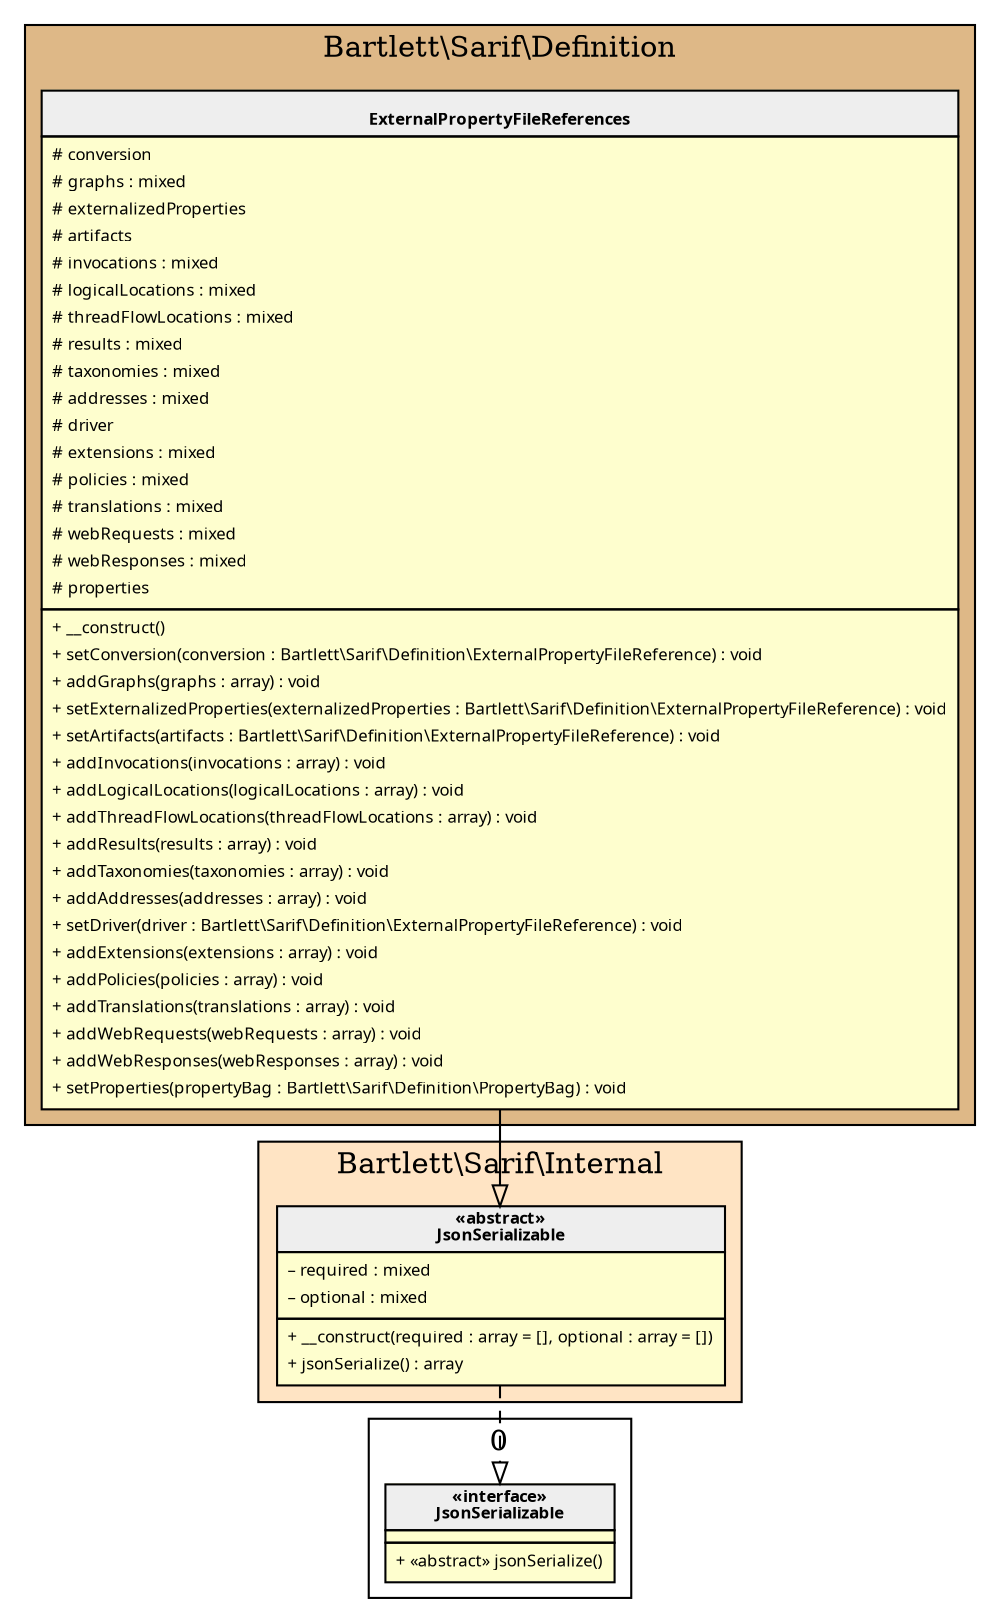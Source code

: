 digraph {
  graph [name="G" overlap="false" rankdir="TB" bgcolor="transparent"]
  node [fontname="Verdana" fontsize=8 shape="none" margin=0 fillcolor="#FEFECE" style="filled"]
  edge [fontname="Verdana" fontsize=8]
  subgraph cluster_0 {
    graph [bgcolor="BurlyWood"]
    label = "Bartlett\\Sarif\\Definition"
    "Bartlett\\Sarif\\Definition\\ExternalPropertyFileReferences" [shape="none" label=<
<table cellspacing="0" border="0" cellborder="1">
    <tr><td bgcolor="#eeeeee"><b><br/>ExternalPropertyFileReferences</b></td></tr>
    <tr><td><table border="0" cellspacing="0" cellpadding="2">
    <tr><td align="left"># conversion</td></tr>
    <tr><td align="left"># graphs : mixed</td></tr>
    <tr><td align="left"># externalizedProperties</td></tr>
    <tr><td align="left"># artifacts</td></tr>
    <tr><td align="left"># invocations : mixed</td></tr>
    <tr><td align="left"># logicalLocations : mixed</td></tr>
    <tr><td align="left"># threadFlowLocations : mixed</td></tr>
    <tr><td align="left"># results : mixed</td></tr>
    <tr><td align="left"># taxonomies : mixed</td></tr>
    <tr><td align="left"># addresses : mixed</td></tr>
    <tr><td align="left"># driver</td></tr>
    <tr><td align="left"># extensions : mixed</td></tr>
    <tr><td align="left"># policies : mixed</td></tr>
    <tr><td align="left"># translations : mixed</td></tr>
    <tr><td align="left"># webRequests : mixed</td></tr>
    <tr><td align="left"># webResponses : mixed</td></tr>
    <tr><td align="left"># properties</td></tr>
</table></td></tr>
    <tr><td><table border="0" cellspacing="0" cellpadding="2">
    <tr><td align="left">+ __construct()</td></tr>
    <tr><td align="left">+ setConversion(conversion : Bartlett\\Sarif\\Definition\\ExternalPropertyFileReference) : void</td></tr>
    <tr><td align="left">+ addGraphs(graphs : array) : void</td></tr>
    <tr><td align="left">+ setExternalizedProperties(externalizedProperties : Bartlett\\Sarif\\Definition\\ExternalPropertyFileReference) : void</td></tr>
    <tr><td align="left">+ setArtifacts(artifacts : Bartlett\\Sarif\\Definition\\ExternalPropertyFileReference) : void</td></tr>
    <tr><td align="left">+ addInvocations(invocations : array) : void</td></tr>
    <tr><td align="left">+ addLogicalLocations(logicalLocations : array) : void</td></tr>
    <tr><td align="left">+ addThreadFlowLocations(threadFlowLocations : array) : void</td></tr>
    <tr><td align="left">+ addResults(results : array) : void</td></tr>
    <tr><td align="left">+ addTaxonomies(taxonomies : array) : void</td></tr>
    <tr><td align="left">+ addAddresses(addresses : array) : void</td></tr>
    <tr><td align="left">+ setDriver(driver : Bartlett\\Sarif\\Definition\\ExternalPropertyFileReference) : void</td></tr>
    <tr><td align="left">+ addExtensions(extensions : array) : void</td></tr>
    <tr><td align="left">+ addPolicies(policies : array) : void</td></tr>
    <tr><td align="left">+ addTranslations(translations : array) : void</td></tr>
    <tr><td align="left">+ addWebRequests(webRequests : array) : void</td></tr>
    <tr><td align="left">+ addWebResponses(webResponses : array) : void</td></tr>
    <tr><td align="left">+ setProperties(propertyBag : Bartlett\\Sarif\\Definition\\PropertyBag) : void</td></tr>
</table></td></tr>
</table>>]
  }
  subgraph cluster_1 {
    graph [bgcolor="Bisque"]
    label = "Bartlett\\Sarif\\Internal"
    "Bartlett\\Sarif\\Internal\\JsonSerializable" [shape="none" label=<
<table cellspacing="0" border="0" cellborder="1">
    <tr><td bgcolor="#eeeeee"><b>«abstract»<br/>JsonSerializable</b></td></tr>
    <tr><td><table border="0" cellspacing="0" cellpadding="2">
    <tr><td align="left">– required : mixed</td></tr>
    <tr><td align="left">– optional : mixed</td></tr>
</table></td></tr>
    <tr><td><table border="0" cellspacing="0" cellpadding="2">
    <tr><td align="left">+ __construct(required : array = [], optional : array = [])</td></tr>
    <tr><td align="left">+ jsonSerialize() : array</td></tr>
</table></td></tr>
</table>>]
  }
  subgraph cluster_2 {
    label = 0
    "JsonSerializable" [shape="none" label=<
<table cellspacing="0" border="0" cellborder="1">
    <tr><td bgcolor="#eeeeee"><b>«interface»<br/>JsonSerializable</b></td></tr>
    <tr><td></td></tr>
    <tr><td><table border="0" cellspacing="0" cellpadding="2">
    <tr><td align="left">+ «abstract» jsonSerialize()</td></tr>
</table></td></tr>
</table>>]
  }
  "Bartlett\\Sarif\\Internal\\JsonSerializable" -> "JsonSerializable" [arrowhead="empty" style="dashed"]
  "Bartlett\\Sarif\\Definition\\ExternalPropertyFileReferences" -> "Bartlett\\Sarif\\Internal\\JsonSerializable" [arrowhead="empty" style="filled"]
}
